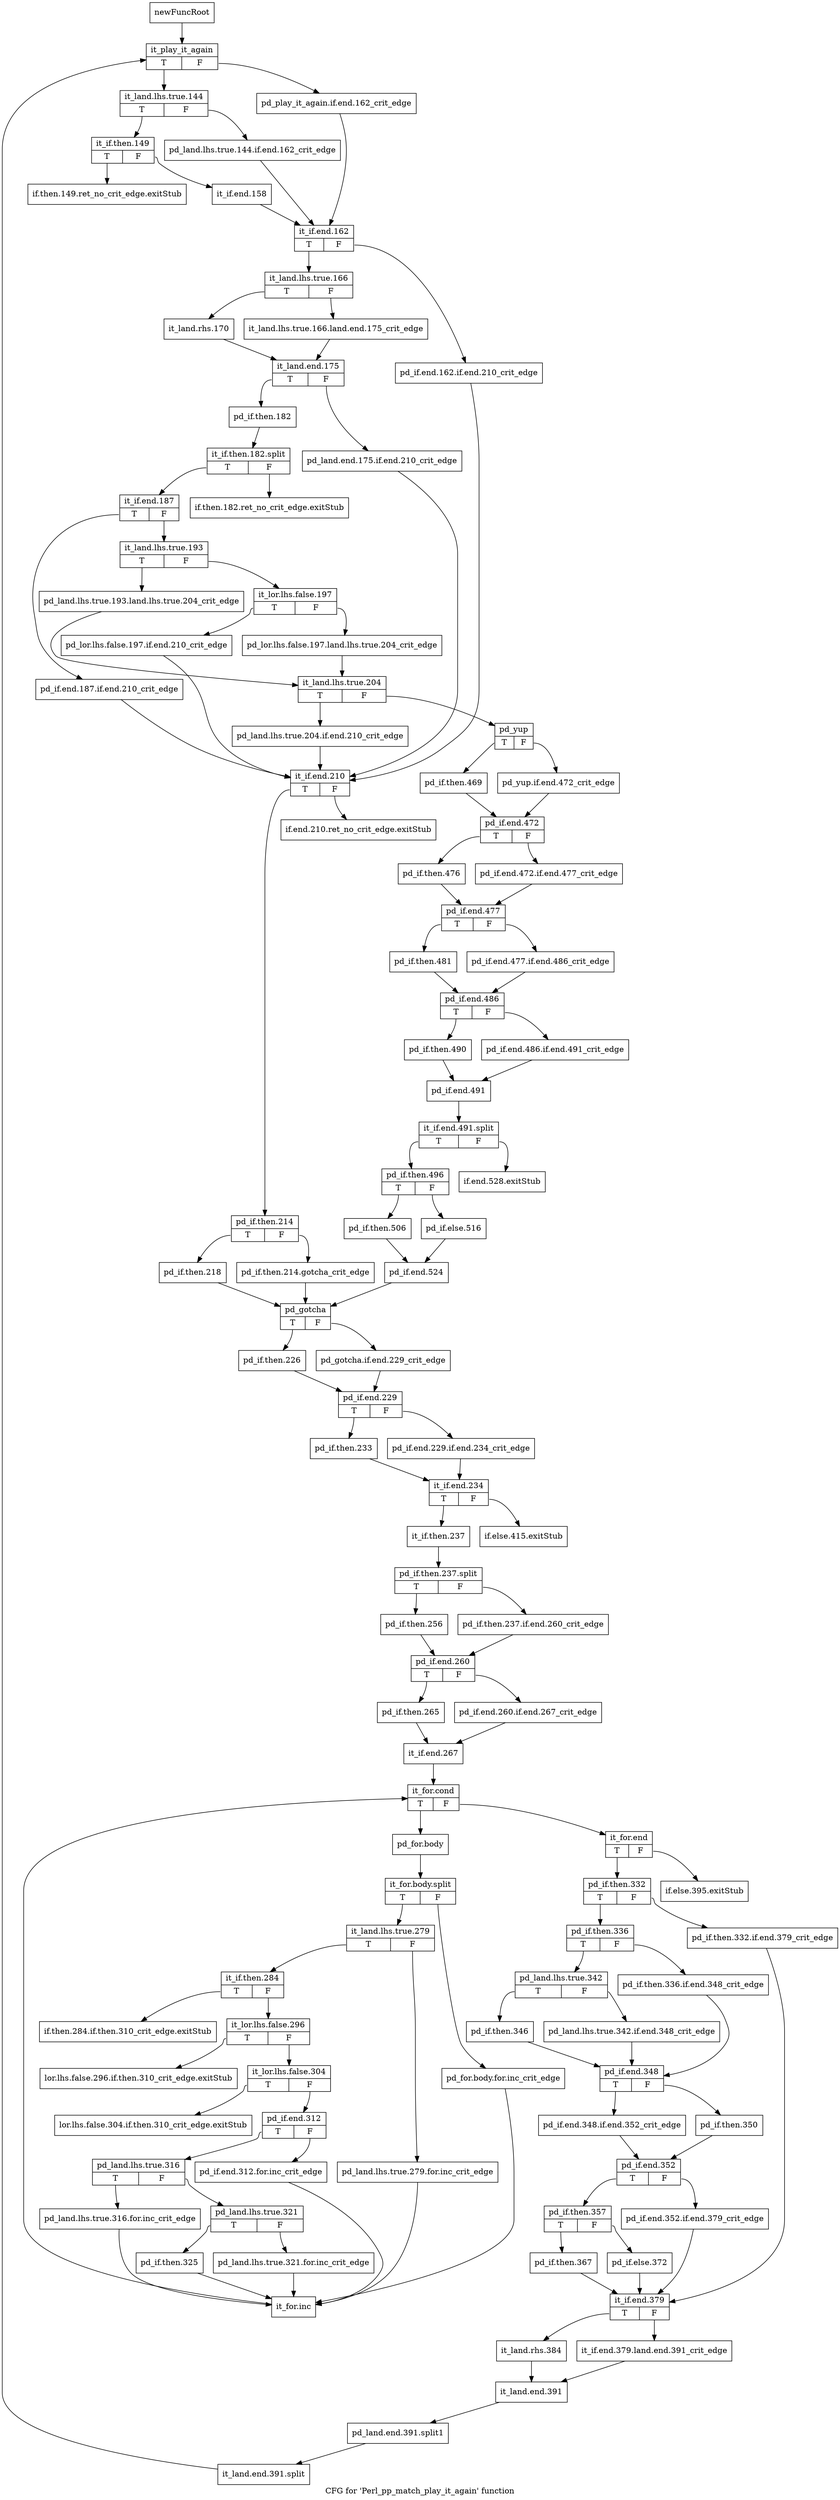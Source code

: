 digraph "CFG for 'Perl_pp_match_play_it_again' function" {
	label="CFG for 'Perl_pp_match_play_it_again' function";

	Node0x4f737a0 [shape=record,label="{newFuncRoot}"];
	Node0x4f737a0 -> Node0x4f73ac0;
	Node0x4f737f0 [shape=record,label="{if.then.149.ret_no_crit_edge.exitStub}"];
	Node0x4f73840 [shape=record,label="{if.then.182.ret_no_crit_edge.exitStub}"];
	Node0x4f73890 [shape=record,label="{if.end.528.exitStub}"];
	Node0x4f738e0 [shape=record,label="{if.end.210.ret_no_crit_edge.exitStub}"];
	Node0x4f73930 [shape=record,label="{if.else.415.exitStub}"];
	Node0x4f73980 [shape=record,label="{if.else.395.exitStub}"];
	Node0x4f739d0 [shape=record,label="{if.then.284.if.then.310_crit_edge.exitStub}"];
	Node0x4f73a20 [shape=record,label="{lor.lhs.false.296.if.then.310_crit_edge.exitStub}"];
	Node0x4f73a70 [shape=record,label="{lor.lhs.false.304.if.then.310_crit_edge.exitStub}"];
	Node0x4f73ac0 [shape=record,label="{it_play_it_again|{<s0>T|<s1>F}}"];
	Node0x4f73ac0:s0 -> Node0x4f73b60;
	Node0x4f73ac0:s1 -> Node0x4f73b10;
	Node0x4f73b10 [shape=record,label="{pd_play_it_again.if.end.162_crit_edge}"];
	Node0x4f73b10 -> Node0x4f73ca0;
	Node0x4f73b60 [shape=record,label="{it_land.lhs.true.144|{<s0>T|<s1>F}}"];
	Node0x4f73b60:s0 -> Node0x4f73c00;
	Node0x4f73b60:s1 -> Node0x4f73bb0;
	Node0x4f73bb0 [shape=record,label="{pd_land.lhs.true.144.if.end.162_crit_edge}"];
	Node0x4f73bb0 -> Node0x4f73ca0;
	Node0x4f73c00 [shape=record,label="{it_if.then.149|{<s0>T|<s1>F}}"];
	Node0x4f73c00:s0 -> Node0x4f737f0;
	Node0x4f73c00:s1 -> Node0x4f73c50;
	Node0x4f73c50 [shape=record,label="{it_if.end.158}"];
	Node0x4f73c50 -> Node0x4f73ca0;
	Node0x4f73ca0 [shape=record,label="{it_if.end.162|{<s0>T|<s1>F}}"];
	Node0x4f73ca0:s0 -> Node0x4f73d40;
	Node0x4f73ca0:s1 -> Node0x4f73cf0;
	Node0x4f73cf0 [shape=record,label="{pd_if.end.162.if.end.210_crit_edge}"];
	Node0x4f73cf0 -> Node0x4f74740;
	Node0x4f73d40 [shape=record,label="{it_land.lhs.true.166|{<s0>T|<s1>F}}"];
	Node0x4f73d40:s0 -> Node0x4f73de0;
	Node0x4f73d40:s1 -> Node0x4f73d90;
	Node0x4f73d90 [shape=record,label="{it_land.lhs.true.166.land.end.175_crit_edge}"];
	Node0x4f73d90 -> Node0x4f73e30;
	Node0x4f73de0 [shape=record,label="{it_land.rhs.170}"];
	Node0x4f73de0 -> Node0x4f73e30;
	Node0x4f73e30 [shape=record,label="{it_land.end.175|{<s0>T|<s1>F}}"];
	Node0x4f73e30:s0 -> Node0x4f73ed0;
	Node0x4f73e30:s1 -> Node0x4f73e80;
	Node0x4f73e80 [shape=record,label="{pd_land.end.175.if.end.210_crit_edge}"];
	Node0x4f73e80 -> Node0x4f74740;
	Node0x4f73ed0 [shape=record,label="{pd_if.then.182}"];
	Node0x4f73ed0 -> Node0x6609ec0;
	Node0x6609ec0 [shape=record,label="{it_if.then.182.split|{<s0>T|<s1>F}}"];
	Node0x6609ec0:s0 -> Node0x4f73f20;
	Node0x6609ec0:s1 -> Node0x4f73840;
	Node0x4f73f20 [shape=record,label="{it_if.end.187|{<s0>T|<s1>F}}"];
	Node0x4f73f20:s0 -> Node0x4f746f0;
	Node0x4f73f20:s1 -> Node0x4f73f70;
	Node0x4f73f70 [shape=record,label="{it_land.lhs.true.193|{<s0>T|<s1>F}}"];
	Node0x4f73f70:s0 -> Node0x4f740b0;
	Node0x4f73f70:s1 -> Node0x4f73fc0;
	Node0x4f73fc0 [shape=record,label="{it_lor.lhs.false.197|{<s0>T|<s1>F}}"];
	Node0x4f73fc0:s0 -> Node0x4f74060;
	Node0x4f73fc0:s1 -> Node0x4f74010;
	Node0x4f74010 [shape=record,label="{pd_lor.lhs.false.197.land.lhs.true.204_crit_edge}"];
	Node0x4f74010 -> Node0x4f74100;
	Node0x4f74060 [shape=record,label="{pd_lor.lhs.false.197.if.end.210_crit_edge}"];
	Node0x4f74060 -> Node0x4f74740;
	Node0x4f740b0 [shape=record,label="{pd_land.lhs.true.193.land.lhs.true.204_crit_edge}"];
	Node0x4f740b0 -> Node0x4f74100;
	Node0x4f74100 [shape=record,label="{it_land.lhs.true.204|{<s0>T|<s1>F}}"];
	Node0x4f74100:s0 -> Node0x4f746a0;
	Node0x4f74100:s1 -> Node0x4f74150;
	Node0x4f74150 [shape=record,label="{pd_yup|{<s0>T|<s1>F}}"];
	Node0x4f74150:s0 -> Node0x4f741f0;
	Node0x4f74150:s1 -> Node0x4f741a0;
	Node0x4f741a0 [shape=record,label="{pd_yup.if.end.472_crit_edge}"];
	Node0x4f741a0 -> Node0x4f74240;
	Node0x4f741f0 [shape=record,label="{pd_if.then.469}"];
	Node0x4f741f0 -> Node0x4f74240;
	Node0x4f74240 [shape=record,label="{pd_if.end.472|{<s0>T|<s1>F}}"];
	Node0x4f74240:s0 -> Node0x4f742e0;
	Node0x4f74240:s1 -> Node0x4f74290;
	Node0x4f74290 [shape=record,label="{pd_if.end.472.if.end.477_crit_edge}"];
	Node0x4f74290 -> Node0x4f74330;
	Node0x4f742e0 [shape=record,label="{pd_if.then.476}"];
	Node0x4f742e0 -> Node0x4f74330;
	Node0x4f74330 [shape=record,label="{pd_if.end.477|{<s0>T|<s1>F}}"];
	Node0x4f74330:s0 -> Node0x4f743d0;
	Node0x4f74330:s1 -> Node0x4f74380;
	Node0x4f74380 [shape=record,label="{pd_if.end.477.if.end.486_crit_edge}"];
	Node0x4f74380 -> Node0x4f74420;
	Node0x4f743d0 [shape=record,label="{pd_if.then.481}"];
	Node0x4f743d0 -> Node0x4f74420;
	Node0x4f74420 [shape=record,label="{pd_if.end.486|{<s0>T|<s1>F}}"];
	Node0x4f74420:s0 -> Node0x4f744c0;
	Node0x4f74420:s1 -> Node0x4f74470;
	Node0x4f74470 [shape=record,label="{pd_if.end.486.if.end.491_crit_edge}"];
	Node0x4f74470 -> Node0x4f74510;
	Node0x4f744c0 [shape=record,label="{pd_if.then.490}"];
	Node0x4f744c0 -> Node0x4f74510;
	Node0x4f74510 [shape=record,label="{pd_if.end.491}"];
	Node0x4f74510 -> Node0x6609320;
	Node0x6609320 [shape=record,label="{it_if.end.491.split|{<s0>T|<s1>F}}"];
	Node0x6609320:s0 -> Node0x4f74560;
	Node0x6609320:s1 -> Node0x4f73890;
	Node0x4f74560 [shape=record,label="{pd_if.then.496|{<s0>T|<s1>F}}"];
	Node0x4f74560:s0 -> Node0x4f74600;
	Node0x4f74560:s1 -> Node0x4f745b0;
	Node0x4f745b0 [shape=record,label="{pd_if.else.516}"];
	Node0x4f745b0 -> Node0x4f74650;
	Node0x4f74600 [shape=record,label="{pd_if.then.506}"];
	Node0x4f74600 -> Node0x4f74650;
	Node0x4f74650 [shape=record,label="{pd_if.end.524}"];
	Node0x4f74650 -> Node0x4f74880;
	Node0x4f746a0 [shape=record,label="{pd_land.lhs.true.204.if.end.210_crit_edge}"];
	Node0x4f746a0 -> Node0x4f74740;
	Node0x4f746f0 [shape=record,label="{pd_if.end.187.if.end.210_crit_edge}"];
	Node0x4f746f0 -> Node0x4f74740;
	Node0x4f74740 [shape=record,label="{it_if.end.210|{<s0>T|<s1>F}}"];
	Node0x4f74740:s0 -> Node0x4f74790;
	Node0x4f74740:s1 -> Node0x4f738e0;
	Node0x4f74790 [shape=record,label="{pd_if.then.214|{<s0>T|<s1>F}}"];
	Node0x4f74790:s0 -> Node0x4f74830;
	Node0x4f74790:s1 -> Node0x4f747e0;
	Node0x4f747e0 [shape=record,label="{pd_if.then.214.gotcha_crit_edge}"];
	Node0x4f747e0 -> Node0x4f74880;
	Node0x4f74830 [shape=record,label="{pd_if.then.218}"];
	Node0x4f74830 -> Node0x4f74880;
	Node0x4f74880 [shape=record,label="{pd_gotcha|{<s0>T|<s1>F}}"];
	Node0x4f74880:s0 -> Node0x4f74920;
	Node0x4f74880:s1 -> Node0x4f748d0;
	Node0x4f748d0 [shape=record,label="{pd_gotcha.if.end.229_crit_edge}"];
	Node0x4f748d0 -> Node0x4f74970;
	Node0x4f74920 [shape=record,label="{pd_if.then.226}"];
	Node0x4f74920 -> Node0x4f74970;
	Node0x4f74970 [shape=record,label="{pd_if.end.229|{<s0>T|<s1>F}}"];
	Node0x4f74970:s0 -> Node0x4f74a10;
	Node0x4f74970:s1 -> Node0x4f749c0;
	Node0x4f749c0 [shape=record,label="{pd_if.end.229.if.end.234_crit_edge}"];
	Node0x4f749c0 -> Node0x4f74a60;
	Node0x4f74a10 [shape=record,label="{pd_if.then.233}"];
	Node0x4f74a10 -> Node0x4f74a60;
	Node0x4f74a60 [shape=record,label="{it_if.end.234|{<s0>T|<s1>F}}"];
	Node0x4f74a60:s0 -> Node0x4f74ab0;
	Node0x4f74a60:s1 -> Node0x4f73930;
	Node0x4f74ab0 [shape=record,label="{it_if.then.237}"];
	Node0x4f74ab0 -> Node0x6614f40;
	Node0x6614f40 [shape=record,label="{pd_if.then.237.split|{<s0>T|<s1>F}}"];
	Node0x6614f40:s0 -> Node0x4f74b50;
	Node0x6614f40:s1 -> Node0x4f74b00;
	Node0x4f74b00 [shape=record,label="{pd_if.then.237.if.end.260_crit_edge}"];
	Node0x4f74b00 -> Node0x4f74ba0;
	Node0x4f74b50 [shape=record,label="{pd_if.then.256}"];
	Node0x4f74b50 -> Node0x4f74ba0;
	Node0x4f74ba0 [shape=record,label="{pd_if.end.260|{<s0>T|<s1>F}}"];
	Node0x4f74ba0:s0 -> Node0x4f74c40;
	Node0x4f74ba0:s1 -> Node0x4f74bf0;
	Node0x4f74bf0 [shape=record,label="{pd_if.end.260.if.end.267_crit_edge}"];
	Node0x4f74bf0 -> Node0x4f74c90;
	Node0x4f74c40 [shape=record,label="{pd_if.then.265}"];
	Node0x4f74c40 -> Node0x4f74c90;
	Node0x4f74c90 [shape=record,label="{it_if.end.267}"];
	Node0x4f74c90 -> Node0x4f74ce0;
	Node0x4f74ce0 [shape=record,label="{it_for.cond|{<s0>T|<s1>F}}"];
	Node0x4f74ce0:s0 -> Node0x4f75370;
	Node0x4f74ce0:s1 -> Node0x4f74d30;
	Node0x4f74d30 [shape=record,label="{it_for.end|{<s0>T|<s1>F}}"];
	Node0x4f74d30:s0 -> Node0x4f74d80;
	Node0x4f74d30:s1 -> Node0x4f73980;
	Node0x4f74d80 [shape=record,label="{pd_if.then.332|{<s0>T|<s1>F}}"];
	Node0x4f74d80:s0 -> Node0x4f74e20;
	Node0x4f74d80:s1 -> Node0x4f74dd0;
	Node0x4f74dd0 [shape=record,label="{pd_if.then.332.if.end.379_crit_edge}"];
	Node0x4f74dd0 -> Node0x4f75230;
	Node0x4f74e20 [shape=record,label="{pd_if.then.336|{<s0>T|<s1>F}}"];
	Node0x4f74e20:s0 -> Node0x4f74ec0;
	Node0x4f74e20:s1 -> Node0x4f74e70;
	Node0x4f74e70 [shape=record,label="{pd_if.then.336.if.end.348_crit_edge}"];
	Node0x4f74e70 -> Node0x4f74fb0;
	Node0x4f74ec0 [shape=record,label="{pd_land.lhs.true.342|{<s0>T|<s1>F}}"];
	Node0x4f74ec0:s0 -> Node0x4f74f60;
	Node0x4f74ec0:s1 -> Node0x4f74f10;
	Node0x4f74f10 [shape=record,label="{pd_land.lhs.true.342.if.end.348_crit_edge}"];
	Node0x4f74f10 -> Node0x4f74fb0;
	Node0x4f74f60 [shape=record,label="{pd_if.then.346}"];
	Node0x4f74f60 -> Node0x4f74fb0;
	Node0x4f74fb0 [shape=record,label="{pd_if.end.348|{<s0>T|<s1>F}}"];
	Node0x4f74fb0:s0 -> Node0x4f75050;
	Node0x4f74fb0:s1 -> Node0x4f75000;
	Node0x4f75000 [shape=record,label="{pd_if.then.350}"];
	Node0x4f75000 -> Node0x4f750a0;
	Node0x4f75050 [shape=record,label="{pd_if.end.348.if.end.352_crit_edge}"];
	Node0x4f75050 -> Node0x4f750a0;
	Node0x4f750a0 [shape=record,label="{pd_if.end.352|{<s0>T|<s1>F}}"];
	Node0x4f750a0:s0 -> Node0x4f75140;
	Node0x4f750a0:s1 -> Node0x4f750f0;
	Node0x4f750f0 [shape=record,label="{pd_if.end.352.if.end.379_crit_edge}"];
	Node0x4f750f0 -> Node0x4f75230;
	Node0x4f75140 [shape=record,label="{pd_if.then.357|{<s0>T|<s1>F}}"];
	Node0x4f75140:s0 -> Node0x4f751e0;
	Node0x4f75140:s1 -> Node0x4f75190;
	Node0x4f75190 [shape=record,label="{pd_if.else.372}"];
	Node0x4f75190 -> Node0x4f75230;
	Node0x4f751e0 [shape=record,label="{pd_if.then.367}"];
	Node0x4f751e0 -> Node0x4f75230;
	Node0x4f75230 [shape=record,label="{it_if.end.379|{<s0>T|<s1>F}}"];
	Node0x4f75230:s0 -> Node0x4f752d0;
	Node0x4f75230:s1 -> Node0x4f75280;
	Node0x4f75280 [shape=record,label="{it_if.end.379.land.end.391_crit_edge}"];
	Node0x4f75280 -> Node0x4f75320;
	Node0x4f752d0 [shape=record,label="{it_land.rhs.384}"];
	Node0x4f752d0 -> Node0x4f75320;
	Node0x4f75320 [shape=record,label="{it_land.end.391}"];
	Node0x4f75320 -> Node0x6609420;
	Node0x6609420 [shape=record,label="{pd_land.end.391.split1}"];
	Node0x6609420 -> Node0x66092a0;
	Node0x66092a0 [shape=record,label="{it_land.end.391.split}"];
	Node0x66092a0 -> Node0x4f73ac0;
	Node0x4f75370 [shape=record,label="{pd_for.body}"];
	Node0x4f75370 -> Node0x6609220;
	Node0x6609220 [shape=record,label="{it_for.body.split|{<s0>T|<s1>F}}"];
	Node0x6609220:s0 -> Node0x4f75410;
	Node0x6609220:s1 -> Node0x4f753c0;
	Node0x4f753c0 [shape=record,label="{pd_for.body.for.inc_crit_edge}"];
	Node0x4f753c0 -> Node0x4f757d0;
	Node0x4f75410 [shape=record,label="{it_land.lhs.true.279|{<s0>T|<s1>F}}"];
	Node0x4f75410:s0 -> Node0x4f754b0;
	Node0x4f75410:s1 -> Node0x4f75460;
	Node0x4f75460 [shape=record,label="{pd_land.lhs.true.279.for.inc_crit_edge}"];
	Node0x4f75460 -> Node0x4f757d0;
	Node0x4f754b0 [shape=record,label="{it_if.then.284|{<s0>T|<s1>F}}"];
	Node0x4f754b0:s0 -> Node0x4f739d0;
	Node0x4f754b0:s1 -> Node0x4f75500;
	Node0x4f75500 [shape=record,label="{it_lor.lhs.false.296|{<s0>T|<s1>F}}"];
	Node0x4f75500:s0 -> Node0x4f73a20;
	Node0x4f75500:s1 -> Node0x4f75550;
	Node0x4f75550 [shape=record,label="{it_lor.lhs.false.304|{<s0>T|<s1>F}}"];
	Node0x4f75550:s0 -> Node0x4f73a70;
	Node0x4f75550:s1 -> Node0x4f755a0;
	Node0x4f755a0 [shape=record,label="{pd_if.end.312|{<s0>T|<s1>F}}"];
	Node0x4f755a0:s0 -> Node0x4f75640;
	Node0x4f755a0:s1 -> Node0x4f755f0;
	Node0x4f755f0 [shape=record,label="{pd_if.end.312.for.inc_crit_edge}"];
	Node0x4f755f0 -> Node0x4f757d0;
	Node0x4f75640 [shape=record,label="{pd_land.lhs.true.316|{<s0>T|<s1>F}}"];
	Node0x4f75640:s0 -> Node0x4f75780;
	Node0x4f75640:s1 -> Node0x4f75690;
	Node0x4f75690 [shape=record,label="{pd_land.lhs.true.321|{<s0>T|<s1>F}}"];
	Node0x4f75690:s0 -> Node0x4f75730;
	Node0x4f75690:s1 -> Node0x4f756e0;
	Node0x4f756e0 [shape=record,label="{pd_land.lhs.true.321.for.inc_crit_edge}"];
	Node0x4f756e0 -> Node0x4f757d0;
	Node0x4f75730 [shape=record,label="{pd_if.then.325}"];
	Node0x4f75730 -> Node0x4f757d0;
	Node0x4f75780 [shape=record,label="{pd_land.lhs.true.316.for.inc_crit_edge}"];
	Node0x4f75780 -> Node0x4f757d0;
	Node0x4f757d0 [shape=record,label="{it_for.inc}"];
	Node0x4f757d0 -> Node0x4f74ce0;
}
